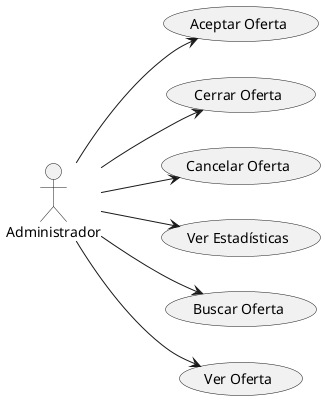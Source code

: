 @startuml
left to right direction

usecase "Aceptar Oferta" as AceptarOferta
usecase "Cerrar Oferta" as CerrarOferta
usecase "Cancelar Oferta" as CancelarOferta
usecase "Ver Estadísticas" as VerEstadisticas
usecase "Buscar Oferta" as BuscarOferta
usecase "Ver Oferta" as VerOferta


Administrador --> AceptarOferta
Administrador --> CerrarOferta
Administrador --> CancelarOferta
Administrador --> VerEstadisticas
Administrador --> BuscarOferta
Administrador --> VerOferta
@enduml
